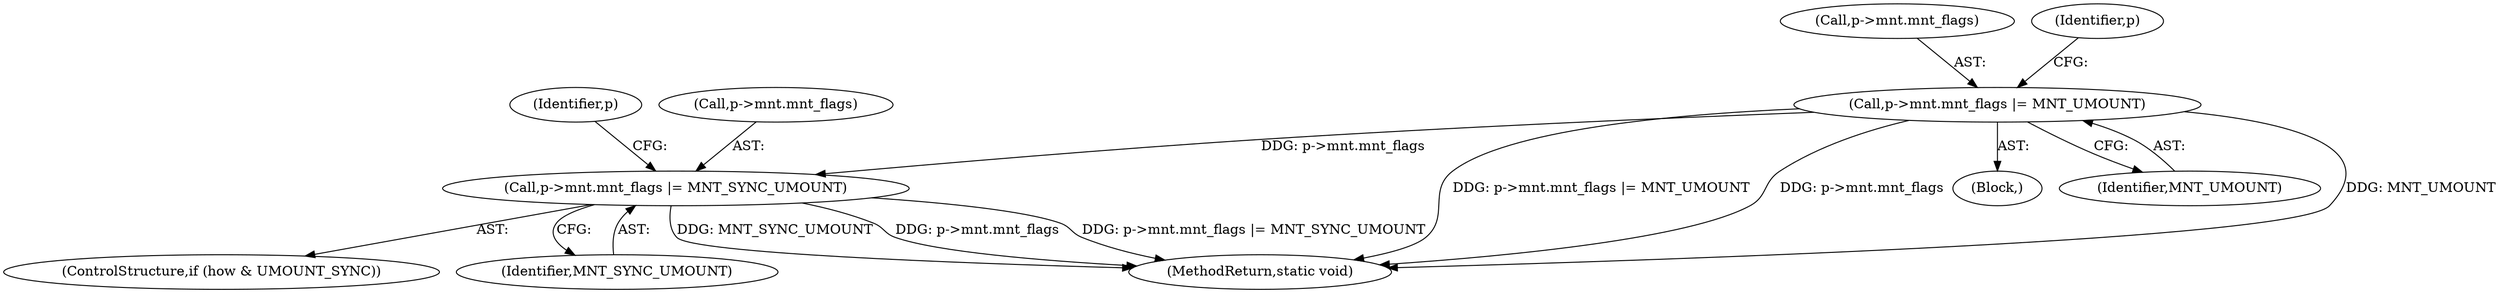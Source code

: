 digraph "0_linux_ce07d891a0891d3c0d0c2d73d577490486b809e1_1@pointer" {
"1000127" [label="(Call,p->mnt.mnt_flags |= MNT_UMOUNT)"];
"1000183" [label="(Call,p->mnt.mnt_flags |= MNT_SYNC_UMOUNT)"];
"1000218" [label="(MethodReturn,static void)"];
"1000126" [label="(Block,)"];
"1000183" [label="(Call,p->mnt.mnt_flags |= MNT_SYNC_UMOUNT)"];
"1000179" [label="(ControlStructure,if (how & UMOUNT_SYNC))"];
"1000189" [label="(Identifier,MNT_SYNC_UMOUNT)"];
"1000193" [label="(Identifier,p)"];
"1000133" [label="(Identifier,MNT_UMOUNT)"];
"1000128" [label="(Call,p->mnt.mnt_flags)"];
"1000184" [label="(Call,p->mnt.mnt_flags)"];
"1000137" [label="(Identifier,p)"];
"1000127" [label="(Call,p->mnt.mnt_flags |= MNT_UMOUNT)"];
"1000127" -> "1000126"  [label="AST: "];
"1000127" -> "1000133"  [label="CFG: "];
"1000128" -> "1000127"  [label="AST: "];
"1000133" -> "1000127"  [label="AST: "];
"1000137" -> "1000127"  [label="CFG: "];
"1000127" -> "1000218"  [label="DDG: MNT_UMOUNT"];
"1000127" -> "1000218"  [label="DDG: p->mnt.mnt_flags |= MNT_UMOUNT"];
"1000127" -> "1000218"  [label="DDG: p->mnt.mnt_flags"];
"1000127" -> "1000183"  [label="DDG: p->mnt.mnt_flags"];
"1000183" -> "1000179"  [label="AST: "];
"1000183" -> "1000189"  [label="CFG: "];
"1000184" -> "1000183"  [label="AST: "];
"1000189" -> "1000183"  [label="AST: "];
"1000193" -> "1000183"  [label="CFG: "];
"1000183" -> "1000218"  [label="DDG: MNT_SYNC_UMOUNT"];
"1000183" -> "1000218"  [label="DDG: p->mnt.mnt_flags"];
"1000183" -> "1000218"  [label="DDG: p->mnt.mnt_flags |= MNT_SYNC_UMOUNT"];
}
